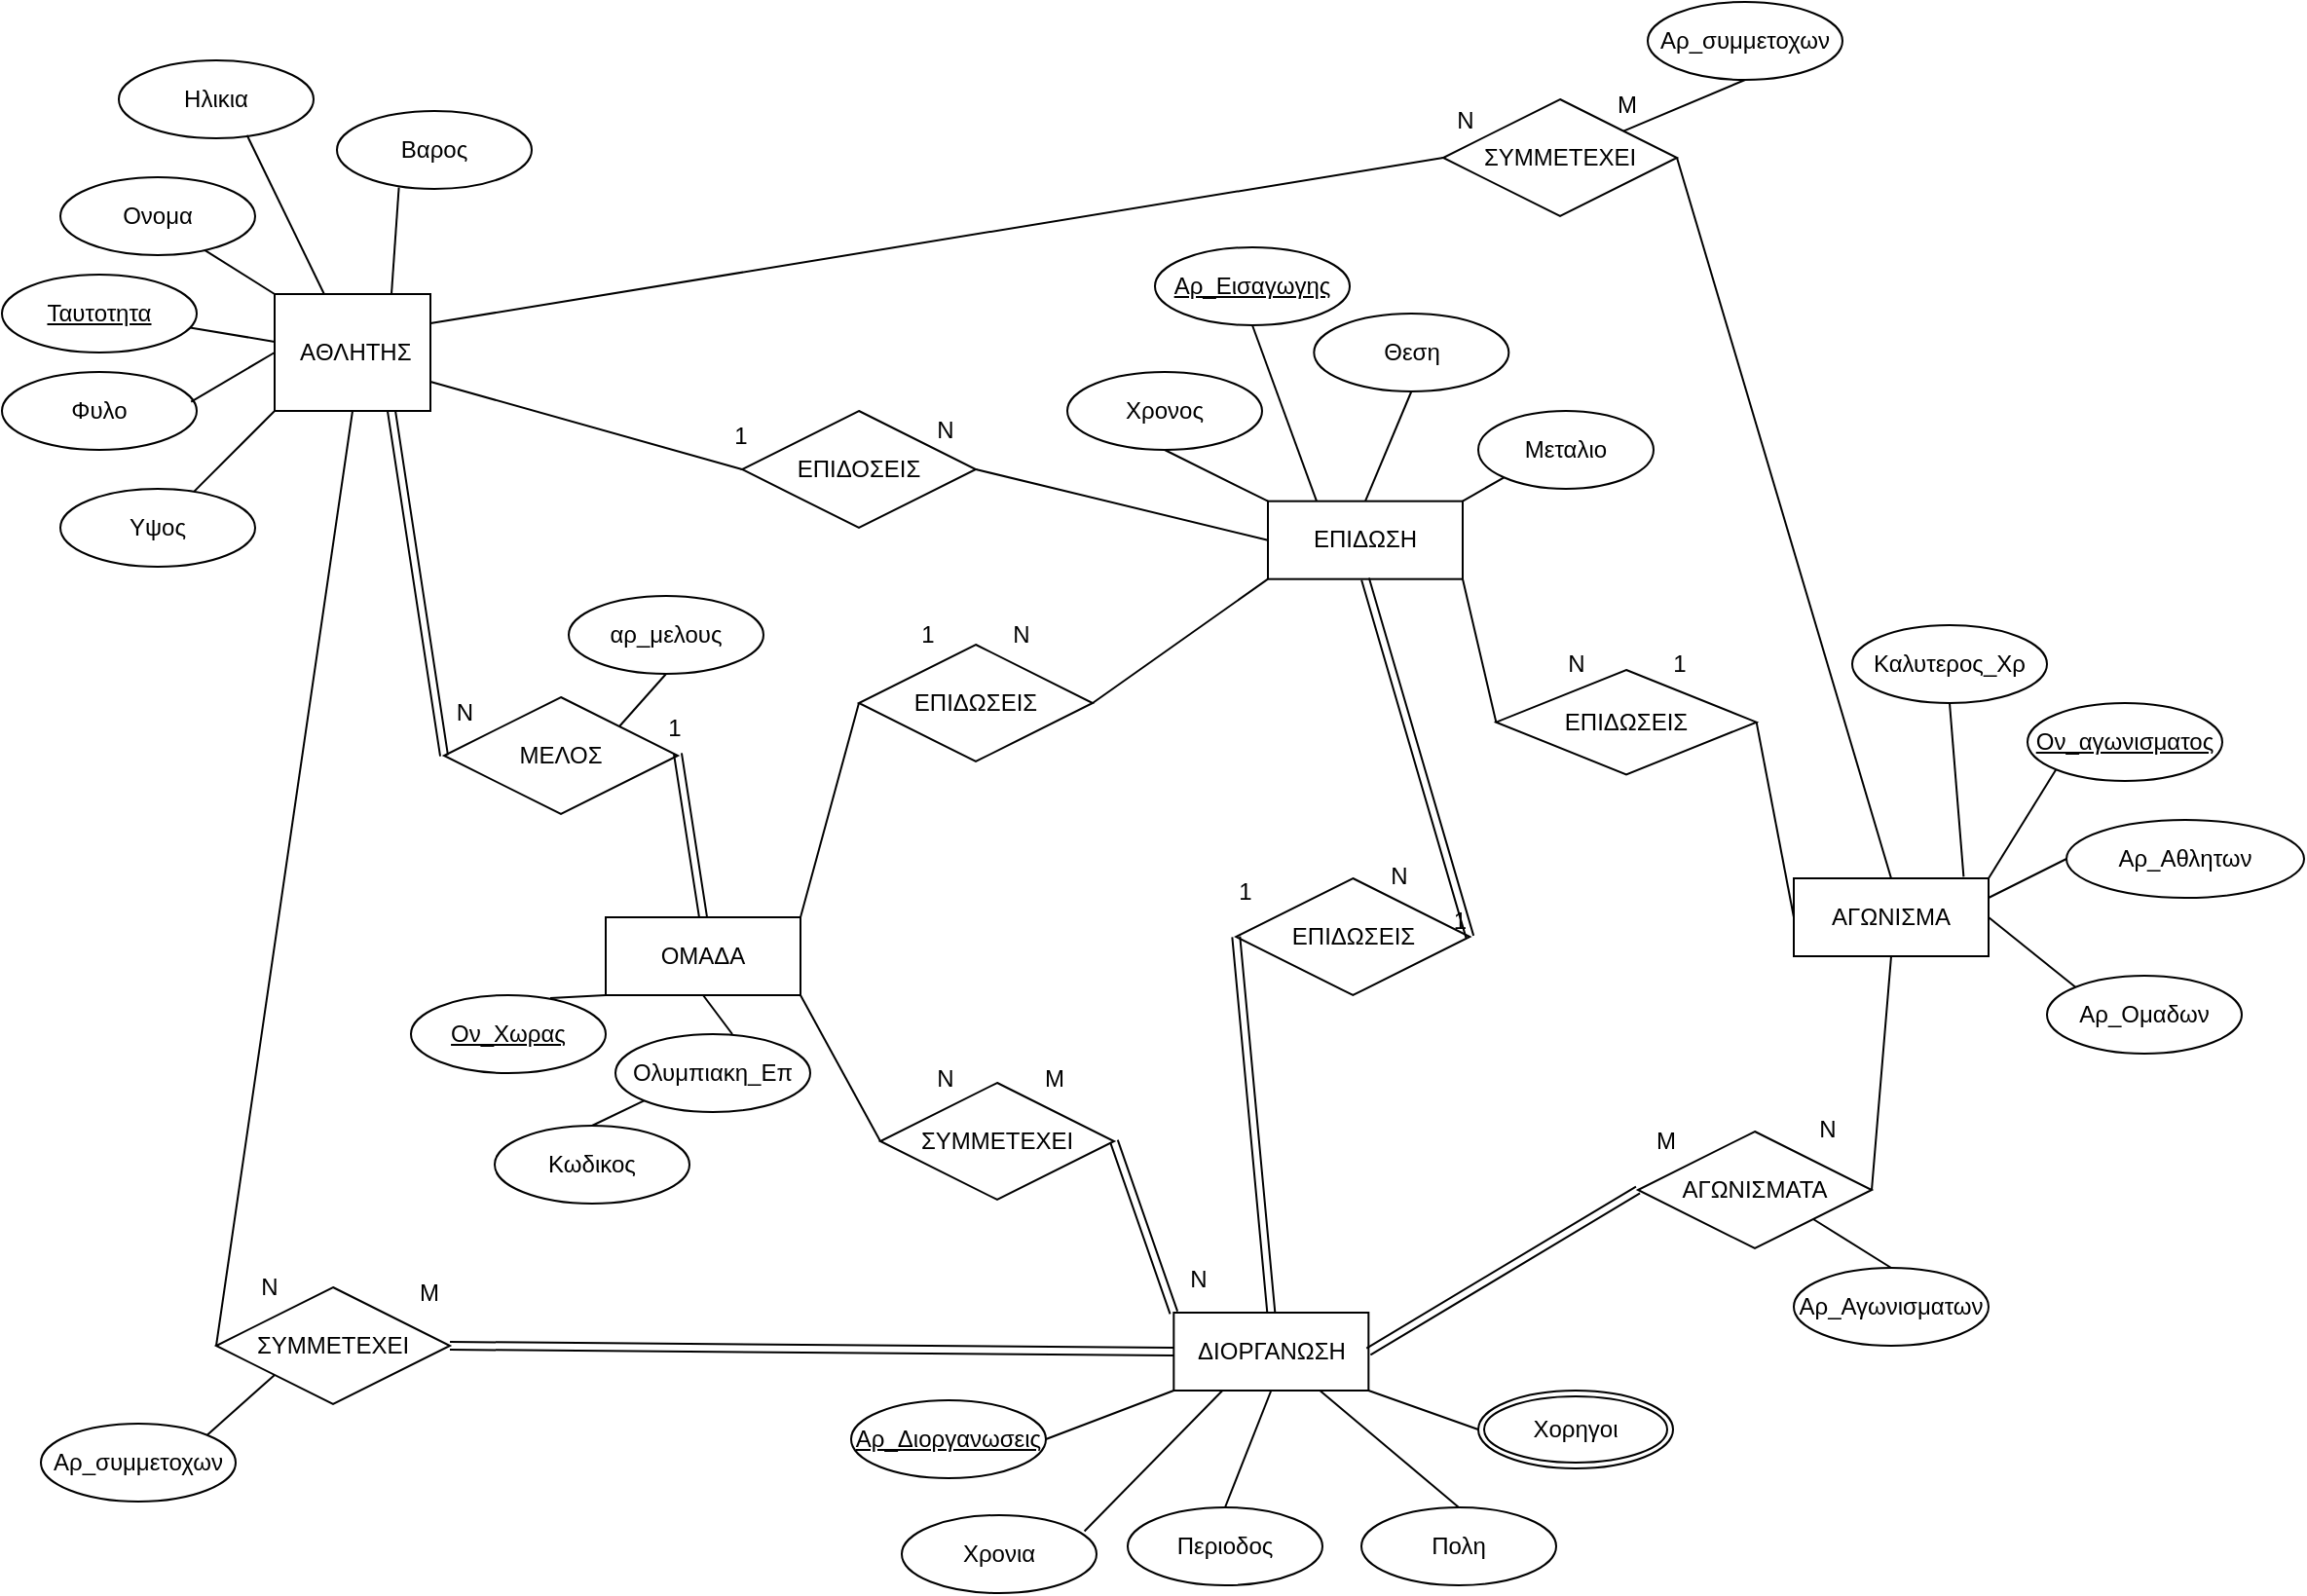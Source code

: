 <mxfile version="24.2.2" type="github">
  <diagram name="Page-1" id="Fgl1zo-gYxCu_BVwuSPd">
    <mxGraphModel dx="1049" dy="1729" grid="0" gridSize="10" guides="1" tooltips="1" connect="1" arrows="1" fold="1" page="0" pageScale="1" pageWidth="850" pageHeight="1100" math="0" shadow="0">
      <root>
        <mxCell id="0" />
        <mxCell id="1" parent="0" />
        <mxCell id="SaBOYFDtfnJBCHH9wNTG-1" value="&amp;nbsp;AΘΛΗΤΗΣ" style="rounded=0;whiteSpace=wrap;html=1;" parent="1" vertex="1">
          <mxGeometry x="150" y="290" width="80" height="60" as="geometry" />
        </mxCell>
        <mxCell id="SaBOYFDtfnJBCHH9wNTG-2" value="Ονομα" style="ellipse;whiteSpace=wrap;html=1;align=center;rotation=0;" parent="1" vertex="1">
          <mxGeometry x="40" y="230" width="100" height="40" as="geometry" />
        </mxCell>
        <mxCell id="SaBOYFDtfnJBCHH9wNTG-3" value="Ηλικια" style="ellipse;whiteSpace=wrap;html=1;align=center;" parent="1" vertex="1">
          <mxGeometry x="70" y="170" width="100" height="40" as="geometry" />
        </mxCell>
        <mxCell id="SaBOYFDtfnJBCHH9wNTG-4" value="" style="endArrow=none;html=1;rounded=0;exitX=0.743;exitY=0.939;exitDx=0;exitDy=0;exitPerimeter=0;entryX=0;entryY=0;entryDx=0;entryDy=0;" parent="1" source="SaBOYFDtfnJBCHH9wNTG-2" target="SaBOYFDtfnJBCHH9wNTG-1" edge="1">
          <mxGeometry relative="1" as="geometry">
            <mxPoint x="110" y="350" as="sourcePoint" />
            <mxPoint x="270" y="350" as="targetPoint" />
          </mxGeometry>
        </mxCell>
        <mxCell id="SaBOYFDtfnJBCHH9wNTG-5" value="" style="endArrow=none;html=1;rounded=0;entryX=0.658;entryY=0.96;entryDx=0;entryDy=0;entryPerimeter=0;" parent="1" source="SaBOYFDtfnJBCHH9wNTG-1" target="SaBOYFDtfnJBCHH9wNTG-3" edge="1">
          <mxGeometry width="50" height="50" relative="1" as="geometry">
            <mxPoint x="170" y="290" as="sourcePoint" />
            <mxPoint x="190" y="220" as="targetPoint" />
          </mxGeometry>
        </mxCell>
        <mxCell id="SaBOYFDtfnJBCHH9wNTG-9" value="Βαρος" style="ellipse;whiteSpace=wrap;html=1;align=center;" parent="1" vertex="1">
          <mxGeometry x="182" y="196" width="100" height="40" as="geometry" />
        </mxCell>
        <mxCell id="SaBOYFDtfnJBCHH9wNTG-10" value="" style="endArrow=none;html=1;rounded=0;exitX=0.75;exitY=0;exitDx=0;exitDy=0;entryX=0.318;entryY=0.981;entryDx=0;entryDy=0;entryPerimeter=0;" parent="1" source="SaBOYFDtfnJBCHH9wNTG-1" target="SaBOYFDtfnJBCHH9wNTG-9" edge="1">
          <mxGeometry width="50" height="50" relative="1" as="geometry">
            <mxPoint x="240" y="280" as="sourcePoint" />
            <mxPoint x="290" y="230" as="targetPoint" />
          </mxGeometry>
        </mxCell>
        <mxCell id="SaBOYFDtfnJBCHH9wNTG-11" value="Ταυτοτητα" style="ellipse;whiteSpace=wrap;html=1;align=center;fontStyle=4;" parent="1" vertex="1">
          <mxGeometry x="10" y="280" width="100" height="40" as="geometry" />
        </mxCell>
        <mxCell id="SaBOYFDtfnJBCHH9wNTG-12" value="" style="endArrow=none;html=1;rounded=0;entryX=0;entryY=0.408;entryDx=0;entryDy=0;entryPerimeter=0;" parent="1" source="SaBOYFDtfnJBCHH9wNTG-11" target="SaBOYFDtfnJBCHH9wNTG-1" edge="1">
          <mxGeometry width="50" height="50" relative="1" as="geometry">
            <mxPoint x="150" y="320" as="sourcePoint" />
            <mxPoint x="200" y="357.24" as="targetPoint" />
          </mxGeometry>
        </mxCell>
        <mxCell id="SaBOYFDtfnJBCHH9wNTG-13" value="Φυλο" style="ellipse;whiteSpace=wrap;html=1;align=center;" parent="1" vertex="1">
          <mxGeometry x="10" y="330" width="100" height="40" as="geometry" />
        </mxCell>
        <mxCell id="SaBOYFDtfnJBCHH9wNTG-14" value="" style="endArrow=none;html=1;rounded=0;exitX=0.971;exitY=0.383;exitDx=0;exitDy=0;exitPerimeter=0;entryX=0;entryY=0.5;entryDx=0;entryDy=0;" parent="1" source="SaBOYFDtfnJBCHH9wNTG-13" target="SaBOYFDtfnJBCHH9wNTG-1" edge="1">
          <mxGeometry width="50" height="50" relative="1" as="geometry">
            <mxPoint x="150" y="320" as="sourcePoint" />
            <mxPoint x="200" y="270" as="targetPoint" />
          </mxGeometry>
        </mxCell>
        <mxCell id="SaBOYFDtfnJBCHH9wNTG-15" value="Υψος" style="ellipse;whiteSpace=wrap;html=1;align=center;" parent="1" vertex="1">
          <mxGeometry x="40" y="390" width="100" height="40" as="geometry" />
        </mxCell>
        <mxCell id="SaBOYFDtfnJBCHH9wNTG-16" value="" style="endArrow=none;html=1;rounded=0;entryX=0;entryY=1;entryDx=0;entryDy=0;" parent="1" source="SaBOYFDtfnJBCHH9wNTG-15" target="SaBOYFDtfnJBCHH9wNTG-1" edge="1">
          <mxGeometry width="50" height="50" relative="1" as="geometry">
            <mxPoint x="171.12" y="385.34" as="sourcePoint" />
            <mxPoint x="200" y="370.0" as="targetPoint" />
          </mxGeometry>
        </mxCell>
        <mxCell id="SaBOYFDtfnJBCHH9wNTG-17" value="ΣΥΜΜΕΤΕΧΕΙ" style="shape=rhombus;perimeter=rhombusPerimeter;whiteSpace=wrap;html=1;align=center;" parent="1" vertex="1">
          <mxGeometry x="120" y="800" width="120" height="60" as="geometry" />
        </mxCell>
        <mxCell id="SaBOYFDtfnJBCHH9wNTG-18" value="ΜΕΛΟΣ" style="shape=rhombus;perimeter=rhombusPerimeter;whiteSpace=wrap;html=1;align=center;" parent="1" vertex="1">
          <mxGeometry x="237" y="497" width="120" height="60" as="geometry" />
        </mxCell>
        <mxCell id="SaBOYFDtfnJBCHH9wNTG-19" value="ΣΥΜΜΕΤΕΧΕΙ" style="shape=rhombus;perimeter=rhombusPerimeter;whiteSpace=wrap;html=1;align=center;" parent="1" vertex="1">
          <mxGeometry x="750" y="190" width="120" height="60" as="geometry" />
        </mxCell>
        <mxCell id="SaBOYFDtfnJBCHH9wNTG-21" value="" style="endArrow=none;html=1;rounded=0;entryX=0.5;entryY=1;entryDx=0;entryDy=0;exitX=0;exitY=0.5;exitDx=0;exitDy=0;" parent="1" source="SaBOYFDtfnJBCHH9wNTG-17" target="SaBOYFDtfnJBCHH9wNTG-1" edge="1">
          <mxGeometry width="50" height="50" relative="1" as="geometry">
            <mxPoint x="230" y="440" as="sourcePoint" />
            <mxPoint x="280" y="390" as="targetPoint" />
          </mxGeometry>
        </mxCell>
        <mxCell id="SaBOYFDtfnJBCHH9wNTG-23" value="ΟΜΑΔΑ" style="whiteSpace=wrap;html=1;align=center;" parent="1" vertex="1">
          <mxGeometry x="320" y="610" width="100" height="40" as="geometry" />
        </mxCell>
        <mxCell id="SaBOYFDtfnJBCHH9wNTG-25" value="&lt;u&gt;Ον_Χωρας&lt;/u&gt;" style="ellipse;whiteSpace=wrap;html=1;align=center;" parent="1" vertex="1">
          <mxGeometry x="220" y="650" width="100" height="40" as="geometry" />
        </mxCell>
        <mxCell id="SaBOYFDtfnJBCHH9wNTG-26" value="" style="endArrow=none;html=1;rounded=0;exitX=0.715;exitY=0.037;exitDx=0;exitDy=0;exitPerimeter=0;entryX=0;entryY=1;entryDx=0;entryDy=0;" parent="1" source="SaBOYFDtfnJBCHH9wNTG-25" target="SaBOYFDtfnJBCHH9wNTG-23" edge="1">
          <mxGeometry width="50" height="50" relative="1" as="geometry">
            <mxPoint x="250" y="700" as="sourcePoint" />
            <mxPoint x="300" y="650" as="targetPoint" />
          </mxGeometry>
        </mxCell>
        <mxCell id="SaBOYFDtfnJBCHH9wNTG-27" value="Ολυμπιακη_Επ" style="ellipse;whiteSpace=wrap;html=1;align=center;" parent="1" vertex="1">
          <mxGeometry x="325" y="670" width="100" height="40" as="geometry" />
        </mxCell>
        <mxCell id="SaBOYFDtfnJBCHH9wNTG-28" value="" style="endArrow=none;html=1;rounded=0;exitX=0.6;exitY=0;exitDx=0;exitDy=0;exitPerimeter=0;entryX=0.5;entryY=1;entryDx=0;entryDy=0;" parent="1" source="SaBOYFDtfnJBCHH9wNTG-27" target="SaBOYFDtfnJBCHH9wNTG-23" edge="1">
          <mxGeometry width="50" height="50" relative="1" as="geometry">
            <mxPoint x="290" y="750" as="sourcePoint" />
            <mxPoint x="300" y="690" as="targetPoint" />
          </mxGeometry>
        </mxCell>
        <mxCell id="SaBOYFDtfnJBCHH9wNTG-31" value="ΔΙΟΡΓΑΝΩΣΗ" style="whiteSpace=wrap;html=1;align=center;" parent="1" vertex="1">
          <mxGeometry x="611.66" y="813" width="100" height="40" as="geometry" />
        </mxCell>
        <mxCell id="SaBOYFDtfnJBCHH9wNTG-32" value="ΣΥΜΜΕΤΕΧΕΙ" style="shape=rhombus;perimeter=rhombusPerimeter;whiteSpace=wrap;html=1;align=center;" parent="1" vertex="1">
          <mxGeometry x="461" y="695" width="120" height="60" as="geometry" />
        </mxCell>
        <mxCell id="SaBOYFDtfnJBCHH9wNTG-33" value="" style="endArrow=none;html=1;rounded=0;exitX=1;exitY=1;exitDx=0;exitDy=0;entryX=0;entryY=0.5;entryDx=0;entryDy=0;" parent="1" source="SaBOYFDtfnJBCHH9wNTG-23" target="SaBOYFDtfnJBCHH9wNTG-32" edge="1">
          <mxGeometry width="50" height="50" relative="1" as="geometry">
            <mxPoint x="320" y="800" as="sourcePoint" />
            <mxPoint x="370" y="750" as="targetPoint" />
          </mxGeometry>
        </mxCell>
        <mxCell id="SaBOYFDtfnJBCHH9wNTG-36" value="Χρονια" style="ellipse;whiteSpace=wrap;html=1;align=center;" parent="1" vertex="1">
          <mxGeometry x="472" y="917" width="100" height="40" as="geometry" />
        </mxCell>
        <mxCell id="SaBOYFDtfnJBCHH9wNTG-38" value="" style="endArrow=none;html=1;rounded=0;exitX=0.938;exitY=0.206;exitDx=0;exitDy=0;exitPerimeter=0;entryX=0.25;entryY=1;entryDx=0;entryDy=0;" parent="1" source="SaBOYFDtfnJBCHH9wNTG-36" target="SaBOYFDtfnJBCHH9wNTG-31" edge="1">
          <mxGeometry width="50" height="50" relative="1" as="geometry">
            <mxPoint x="453" y="713" as="sourcePoint" />
            <mxPoint x="608" y="863" as="targetPoint" />
          </mxGeometry>
        </mxCell>
        <mxCell id="SaBOYFDtfnJBCHH9wNTG-39" value="Πολη" style="ellipse;whiteSpace=wrap;html=1;align=center;" parent="1" vertex="1">
          <mxGeometry x="708" y="913" width="100" height="40" as="geometry" />
        </mxCell>
        <mxCell id="SaBOYFDtfnJBCHH9wNTG-40" value="" style="endArrow=none;html=1;rounded=0;exitX=0.5;exitY=0;exitDx=0;exitDy=0;entryX=0.75;entryY=1;entryDx=0;entryDy=0;" parent="1" source="SaBOYFDtfnJBCHH9wNTG-39" target="SaBOYFDtfnJBCHH9wNTG-31" edge="1">
          <mxGeometry width="50" height="50" relative="1" as="geometry">
            <mxPoint x="453" y="713" as="sourcePoint" />
            <mxPoint x="568" y="773" as="targetPoint" />
          </mxGeometry>
        </mxCell>
        <mxCell id="SaBOYFDtfnJBCHH9wNTG-41" value="Περιοδος" style="ellipse;whiteSpace=wrap;html=1;align=center;" parent="1" vertex="1">
          <mxGeometry x="588" y="913" width="100" height="40" as="geometry" />
        </mxCell>
        <mxCell id="SaBOYFDtfnJBCHH9wNTG-42" value="" style="endArrow=none;html=1;rounded=0;entryX=0.5;entryY=1;entryDx=0;entryDy=0;exitX=0.5;exitY=0;exitDx=0;exitDy=0;" parent="1" source="SaBOYFDtfnJBCHH9wNTG-41" target="SaBOYFDtfnJBCHH9wNTG-31" edge="1">
          <mxGeometry width="50" height="50" relative="1" as="geometry">
            <mxPoint x="493" y="673" as="sourcePoint" />
            <mxPoint x="543" y="623" as="targetPoint" />
          </mxGeometry>
        </mxCell>
        <mxCell id="SaBOYFDtfnJBCHH9wNTG-46" value="ΑΓΩΝΙΣΜΑ" style="whiteSpace=wrap;html=1;align=center;" parent="1" vertex="1">
          <mxGeometry x="930" y="590.0" width="100" height="40" as="geometry" />
        </mxCell>
        <mxCell id="SaBOYFDtfnJBCHH9wNTG-47" value="ΑΓΩΝΙΣΜΑΤΑ" style="shape=rhombus;perimeter=rhombusPerimeter;whiteSpace=wrap;html=1;align=center;" parent="1" vertex="1">
          <mxGeometry x="850" y="720" width="120" height="60" as="geometry" />
        </mxCell>
        <mxCell id="SaBOYFDtfnJBCHH9wNTG-49" value="" style="endArrow=none;html=1;rounded=0;entryX=0.5;entryY=1;entryDx=0;entryDy=0;exitX=1;exitY=0.5;exitDx=0;exitDy=0;" parent="1" source="SaBOYFDtfnJBCHH9wNTG-47" target="SaBOYFDtfnJBCHH9wNTG-46" edge="1">
          <mxGeometry width="50" height="50" relative="1" as="geometry">
            <mxPoint x="660" y="670" as="sourcePoint" />
            <mxPoint x="710" y="620" as="targetPoint" />
          </mxGeometry>
        </mxCell>
        <mxCell id="SaBOYFDtfnJBCHH9wNTG-50" value="" style="endArrow=none;html=1;rounded=0;entryX=1;entryY=0.5;entryDx=0;entryDy=0;exitX=0.5;exitY=0;exitDx=0;exitDy=0;" parent="1" source="SaBOYFDtfnJBCHH9wNTG-46" target="SaBOYFDtfnJBCHH9wNTG-19" edge="1">
          <mxGeometry width="50" height="50" relative="1" as="geometry">
            <mxPoint x="630" y="390" as="sourcePoint" />
            <mxPoint x="680" y="340" as="targetPoint" />
          </mxGeometry>
        </mxCell>
        <mxCell id="SaBOYFDtfnJBCHH9wNTG-51" value="&lt;u&gt;Ον_αγωνισματος&lt;/u&gt;" style="ellipse;whiteSpace=wrap;html=1;align=center;" parent="1" vertex="1">
          <mxGeometry x="1050" y="500" width="100" height="40" as="geometry" />
        </mxCell>
        <mxCell id="SaBOYFDtfnJBCHH9wNTG-52" value="" style="endArrow=none;html=1;rounded=0;exitX=1;exitY=0;exitDx=0;exitDy=0;entryX=0;entryY=1;entryDx=0;entryDy=0;" parent="1" source="SaBOYFDtfnJBCHH9wNTG-46" target="SaBOYFDtfnJBCHH9wNTG-51" edge="1">
          <mxGeometry width="50" height="50" relative="1" as="geometry">
            <mxPoint x="820" y="892.07" as="sourcePoint" />
            <mxPoint x="1050" y="496.34" as="targetPoint" />
          </mxGeometry>
        </mxCell>
        <mxCell id="SaBOYFDtfnJBCHH9wNTG-53" value="" style="endArrow=none;html=1;rounded=0;exitX=0;exitY=1;exitDx=0;exitDy=0;entryX=0.5;entryY=0;entryDx=0;entryDy=0;" parent="1" source="SaBOYFDtfnJBCHH9wNTG-27" target="SaBOYFDtfnJBCHH9wNTG-54" edge="1">
          <mxGeometry width="50" height="50" relative="1" as="geometry">
            <mxPoint x="200" y="830" as="sourcePoint" />
            <mxPoint x="190" y="850" as="targetPoint" />
          </mxGeometry>
        </mxCell>
        <mxCell id="SaBOYFDtfnJBCHH9wNTG-54" value="Κωδικος" style="ellipse;whiteSpace=wrap;html=1;align=center;" parent="1" vertex="1">
          <mxGeometry x="263" y="717" width="100" height="40" as="geometry" />
        </mxCell>
        <mxCell id="SaBOYFDtfnJBCHH9wNTG-59" value="ΕΠΙΔΩΣΗ" style="whiteSpace=wrap;html=1;align=center;" parent="1" vertex="1">
          <mxGeometry x="660" y="396.34" width="100" height="40" as="geometry" />
        </mxCell>
        <mxCell id="SaBOYFDtfnJBCHH9wNTG-60" value="ΕΠΙΔΩΣΕΙΣ" style="shape=rhombus;perimeter=rhombusPerimeter;whiteSpace=wrap;html=1;align=center;rotation=0;" parent="1" vertex="1">
          <mxGeometry x="777.17" y="483.0" width="133.66" height="53.66" as="geometry" />
        </mxCell>
        <mxCell id="SaBOYFDtfnJBCHH9wNTG-61" value="" style="endArrow=none;html=1;rounded=0;entryX=1;entryY=1;entryDx=0;entryDy=0;exitX=0;exitY=0.5;exitDx=0;exitDy=0;" parent="1" source="SaBOYFDtfnJBCHH9wNTG-60" target="SaBOYFDtfnJBCHH9wNTG-59" edge="1">
          <mxGeometry width="50" height="50" relative="1" as="geometry">
            <mxPoint x="745" y="488.17" as="sourcePoint" />
            <mxPoint x="795" y="438.17" as="targetPoint" />
          </mxGeometry>
        </mxCell>
        <mxCell id="SaBOYFDtfnJBCHH9wNTG-62" value="" style="endArrow=none;html=1;rounded=0;entryX=1;entryY=0.5;entryDx=0;entryDy=0;exitX=0;exitY=0.5;exitDx=0;exitDy=0;" parent="1" source="SaBOYFDtfnJBCHH9wNTG-46" target="SaBOYFDtfnJBCHH9wNTG-60" edge="1">
          <mxGeometry width="50" height="50" relative="1" as="geometry">
            <mxPoint x="760" y="380" as="sourcePoint" />
            <mxPoint x="810" y="330" as="targetPoint" />
          </mxGeometry>
        </mxCell>
        <mxCell id="SaBOYFDtfnJBCHH9wNTG-63" value="ΕΠΙΔΟΣΕΙΣ" style="shape=rhombus;perimeter=rhombusPerimeter;whiteSpace=wrap;html=1;align=center;fontStyle=0" parent="1" vertex="1">
          <mxGeometry x="390" y="350" width="120" height="60" as="geometry" />
        </mxCell>
        <mxCell id="SaBOYFDtfnJBCHH9wNTG-65" value="" style="endArrow=none;html=1;rounded=0;entryX=0;entryY=0.5;entryDx=0;entryDy=0;exitX=1;exitY=0.5;exitDx=0;exitDy=0;" parent="1" source="SaBOYFDtfnJBCHH9wNTG-63" target="SaBOYFDtfnJBCHH9wNTG-59" edge="1">
          <mxGeometry width="50" height="50" relative="1" as="geometry">
            <mxPoint x="495" y="528.17" as="sourcePoint" />
            <mxPoint x="545" y="478.17" as="targetPoint" />
          </mxGeometry>
        </mxCell>
        <mxCell id="SaBOYFDtfnJBCHH9wNTG-69" value="Θεση" style="ellipse;whiteSpace=wrap;html=1;align=center;" parent="1" vertex="1">
          <mxGeometry x="683.66" y="300" width="100" height="40" as="geometry" />
        </mxCell>
        <mxCell id="SaBOYFDtfnJBCHH9wNTG-70" value="Χρονος" style="ellipse;whiteSpace=wrap;html=1;align=center;" parent="1" vertex="1">
          <mxGeometry x="557" y="330" width="100" height="40" as="geometry" />
        </mxCell>
        <mxCell id="SaBOYFDtfnJBCHH9wNTG-71" value="Μεταλιο" style="ellipse;whiteSpace=wrap;html=1;align=center;" parent="1" vertex="1">
          <mxGeometry x="768" y="350" width="90" height="40" as="geometry" />
        </mxCell>
        <mxCell id="SaBOYFDtfnJBCHH9wNTG-73" value="ΕΠΙΔΩΣΕΙΣ" style="shape=rhombus;perimeter=rhombusPerimeter;whiteSpace=wrap;html=1;align=center;" parent="1" vertex="1">
          <mxGeometry x="643.66" y="590" width="120" height="60" as="geometry" />
        </mxCell>
        <mxCell id="SaBOYFDtfnJBCHH9wNTG-76" value="" style="endArrow=none;html=1;rounded=0;entryX=0.5;entryY=1;entryDx=0;entryDy=0;exitX=0;exitY=0;exitDx=0;exitDy=0;" parent="1" source="SaBOYFDtfnJBCHH9wNTG-59" target="SaBOYFDtfnJBCHH9wNTG-70" edge="1">
          <mxGeometry width="50" height="50" relative="1" as="geometry">
            <mxPoint x="620" y="470" as="sourcePoint" />
            <mxPoint x="650" y="380" as="targetPoint" />
          </mxGeometry>
        </mxCell>
        <mxCell id="SaBOYFDtfnJBCHH9wNTG-77" value="" style="endArrow=none;html=1;rounded=0;entryX=0.5;entryY=1;entryDx=0;entryDy=0;exitX=0.5;exitY=0;exitDx=0;exitDy=0;" parent="1" source="SaBOYFDtfnJBCHH9wNTG-59" target="SaBOYFDtfnJBCHH9wNTG-69" edge="1">
          <mxGeometry width="50" height="50" relative="1" as="geometry">
            <mxPoint x="620" y="470" as="sourcePoint" />
            <mxPoint x="670" y="420" as="targetPoint" />
          </mxGeometry>
        </mxCell>
        <mxCell id="SaBOYFDtfnJBCHH9wNTG-78" value="" style="endArrow=none;html=1;rounded=0;entryX=0;entryY=1;entryDx=0;entryDy=0;exitX=1;exitY=0;exitDx=0;exitDy=0;" parent="1" source="SaBOYFDtfnJBCHH9wNTG-59" target="SaBOYFDtfnJBCHH9wNTG-71" edge="1">
          <mxGeometry width="50" height="50" relative="1" as="geometry">
            <mxPoint x="620" y="470" as="sourcePoint" />
            <mxPoint x="670" y="420" as="targetPoint" />
          </mxGeometry>
        </mxCell>
        <mxCell id="SaBOYFDtfnJBCHH9wNTG-81" value="Αρ_Αθλητων" style="ellipse;whiteSpace=wrap;html=1;align=center;" parent="1" vertex="1">
          <mxGeometry x="1070" y="560" width="122" height="40" as="geometry" />
        </mxCell>
        <mxCell id="SaBOYFDtfnJBCHH9wNTG-82" value="Αρ_Ομαδων" style="ellipse;whiteSpace=wrap;html=1;align=center;" parent="1" vertex="1">
          <mxGeometry x="1060" y="640" width="100" height="40" as="geometry" />
        </mxCell>
        <mxCell id="SaBOYFDtfnJBCHH9wNTG-83" value="" style="endArrow=none;html=1;rounded=0;entryX=0;entryY=0;entryDx=0;entryDy=0;exitX=1;exitY=0.5;exitDx=0;exitDy=0;" parent="1" source="SaBOYFDtfnJBCHH9wNTG-46" target="SaBOYFDtfnJBCHH9wNTG-82" edge="1">
          <mxGeometry width="50" height="50" relative="1" as="geometry">
            <mxPoint x="670" y="640" as="sourcePoint" />
            <mxPoint x="720" y="590" as="targetPoint" />
          </mxGeometry>
        </mxCell>
        <mxCell id="SaBOYFDtfnJBCHH9wNTG-84" value="" style="endArrow=none;html=1;rounded=0;entryX=0;entryY=0.5;entryDx=0;entryDy=0;exitX=1;exitY=0.25;exitDx=0;exitDy=0;" parent="1" source="SaBOYFDtfnJBCHH9wNTG-46" target="SaBOYFDtfnJBCHH9wNTG-81" edge="1">
          <mxGeometry width="50" height="50" relative="1" as="geometry">
            <mxPoint x="670" y="640" as="sourcePoint" />
            <mxPoint x="720" y="590" as="targetPoint" />
          </mxGeometry>
        </mxCell>
        <mxCell id="SaBOYFDtfnJBCHH9wNTG-88" value="ΕΠΙΔΩΣΕΙΣ" style="shape=rhombus;perimeter=rhombusPerimeter;whiteSpace=wrap;html=1;align=center;" parent="1" vertex="1">
          <mxGeometry x="450" y="470" width="120" height="60" as="geometry" />
        </mxCell>
        <mxCell id="SaBOYFDtfnJBCHH9wNTG-89" value="" style="endArrow=none;html=1;rounded=0;entryX=0;entryY=0.5;entryDx=0;entryDy=0;exitX=1;exitY=0;exitDx=0;exitDy=0;" parent="1" source="SaBOYFDtfnJBCHH9wNTG-23" target="SaBOYFDtfnJBCHH9wNTG-88" edge="1">
          <mxGeometry width="50" height="50" relative="1" as="geometry">
            <mxPoint x="400" y="600" as="sourcePoint" />
            <mxPoint x="450" y="550" as="targetPoint" />
          </mxGeometry>
        </mxCell>
        <mxCell id="SaBOYFDtfnJBCHH9wNTG-90" value="" style="endArrow=none;html=1;rounded=0;entryX=0;entryY=1;entryDx=0;entryDy=0;exitX=1;exitY=0.5;exitDx=0;exitDy=0;" parent="1" source="SaBOYFDtfnJBCHH9wNTG-88" target="SaBOYFDtfnJBCHH9wNTG-59" edge="1">
          <mxGeometry width="50" height="50" relative="1" as="geometry">
            <mxPoint x="400" y="600" as="sourcePoint" />
            <mxPoint x="450" y="550" as="targetPoint" />
          </mxGeometry>
        </mxCell>
        <mxCell id="SaBOYFDtfnJBCHH9wNTG-95" value="Καλυτερος_Χρ" style="ellipse;whiteSpace=wrap;html=1;align=center;" parent="1" vertex="1">
          <mxGeometry x="960" y="460" width="100" height="40" as="geometry" />
        </mxCell>
        <mxCell id="SaBOYFDtfnJBCHH9wNTG-96" value="" style="endArrow=none;html=1;rounded=0;exitX=0.872;exitY=-0.02;exitDx=0;exitDy=0;exitPerimeter=0;entryX=0.5;entryY=1;entryDx=0;entryDy=0;" parent="1" source="SaBOYFDtfnJBCHH9wNTG-46" target="SaBOYFDtfnJBCHH9wNTG-95" edge="1">
          <mxGeometry width="50" height="50" relative="1" as="geometry">
            <mxPoint x="960" y="570" as="sourcePoint" />
            <mxPoint x="1040" y="500" as="targetPoint" />
          </mxGeometry>
        </mxCell>
        <mxCell id="SaBOYFDtfnJBCHH9wNTG-98" value="Χορηγοι" style="ellipse;shape=doubleEllipse;margin=3;whiteSpace=wrap;html=1;align=center;" parent="1" vertex="1">
          <mxGeometry x="768" y="853" width="100" height="40" as="geometry" />
        </mxCell>
        <mxCell id="SaBOYFDtfnJBCHH9wNTG-99" value="" style="endArrow=none;html=1;rounded=0;entryX=0;entryY=0.5;entryDx=0;entryDy=0;exitX=1;exitY=1;exitDx=0;exitDy=0;" parent="1" source="SaBOYFDtfnJBCHH9wNTG-31" target="SaBOYFDtfnJBCHH9wNTG-98" edge="1">
          <mxGeometry width="50" height="50" relative="1" as="geometry">
            <mxPoint x="648" y="823" as="sourcePoint" />
            <mxPoint x="698" y="773" as="targetPoint" />
          </mxGeometry>
        </mxCell>
        <mxCell id="SaBOYFDtfnJBCHH9wNTG-103" value="" style="endArrow=none;html=1;rounded=0;exitX=1;exitY=0;exitDx=0;exitDy=0;entryX=0.5;entryY=1;entryDx=0;entryDy=0;" parent="1" source="SaBOYFDtfnJBCHH9wNTG-18" target="SaBOYFDtfnJBCHH9wNTG-105" edge="1">
          <mxGeometry width="50" height="50" relative="1" as="geometry">
            <mxPoint x="325" y="505" as="sourcePoint" />
            <mxPoint x="350" y="490" as="targetPoint" />
          </mxGeometry>
        </mxCell>
        <mxCell id="SaBOYFDtfnJBCHH9wNTG-105" value="αρ_μελους" style="ellipse;whiteSpace=wrap;html=1;align=center;" parent="1" vertex="1">
          <mxGeometry x="301" y="445.0" width="100" height="40" as="geometry" />
        </mxCell>
        <mxCell id="SaBOYFDtfnJBCHH9wNTG-107" value="Αρ_συμμετοχων" style="ellipse;whiteSpace=wrap;html=1;align=center;" parent="1" vertex="1">
          <mxGeometry x="30" y="870" width="100" height="40" as="geometry" />
        </mxCell>
        <mxCell id="SaBOYFDtfnJBCHH9wNTG-108" value="" style="endArrow=none;html=1;rounded=0;entryX=0;entryY=1;entryDx=0;entryDy=0;exitX=1;exitY=0;exitDx=0;exitDy=0;" parent="1" source="SaBOYFDtfnJBCHH9wNTG-107" target="SaBOYFDtfnJBCHH9wNTG-17" edge="1">
          <mxGeometry width="50" height="50" relative="1" as="geometry">
            <mxPoint x="100" y="910" as="sourcePoint" />
            <mxPoint x="150" y="860" as="targetPoint" />
          </mxGeometry>
        </mxCell>
        <mxCell id="SaBOYFDtfnJBCHH9wNTG-109" value="Αρ_Αγωνισματων" style="ellipse;whiteSpace=wrap;html=1;align=center;" parent="1" vertex="1">
          <mxGeometry x="930" y="790" width="100" height="40" as="geometry" />
        </mxCell>
        <mxCell id="SaBOYFDtfnJBCHH9wNTG-110" value="" style="endArrow=none;html=1;rounded=0;entryX=1;entryY=1;entryDx=0;entryDy=0;exitX=0.5;exitY=0;exitDx=0;exitDy=0;" parent="1" source="SaBOYFDtfnJBCHH9wNTG-109" target="SaBOYFDtfnJBCHH9wNTG-47" edge="1">
          <mxGeometry width="50" height="50" relative="1" as="geometry">
            <mxPoint x="870" y="820" as="sourcePoint" />
            <mxPoint x="920" y="770" as="targetPoint" />
          </mxGeometry>
        </mxCell>
        <mxCell id="SaBOYFDtfnJBCHH9wNTG-111" value="Αρ_συμμετοχων" style="ellipse;whiteSpace=wrap;html=1;align=center;" parent="1" vertex="1">
          <mxGeometry x="855.0" y="140" width="100" height="40" as="geometry" />
        </mxCell>
        <mxCell id="SaBOYFDtfnJBCHH9wNTG-113" value="" style="endArrow=none;html=1;rounded=0;entryX=0.5;entryY=1;entryDx=0;entryDy=0;" parent="1" source="SaBOYFDtfnJBCHH9wNTG-19" target="SaBOYFDtfnJBCHH9wNTG-111" edge="1">
          <mxGeometry width="50" height="50" relative="1" as="geometry">
            <mxPoint x="620" y="220" as="sourcePoint" />
            <mxPoint x="670" y="170" as="targetPoint" />
          </mxGeometry>
        </mxCell>
        <mxCell id="BIJytkbimMIV494mVcYu-1" value="1" style="text;html=1;align=center;verticalAlign=middle;resizable=0;points=[];autosize=1;strokeColor=none;fillColor=none;" vertex="1" parent="1">
          <mxGeometry x="376" y="350" width="25" height="26" as="geometry" />
        </mxCell>
        <mxCell id="BIJytkbimMIV494mVcYu-2" value="N" style="text;html=1;align=center;verticalAlign=middle;resizable=0;points=[];autosize=1;strokeColor=none;fillColor=none;" vertex="1" parent="1">
          <mxGeometry x="480" y="347" width="27" height="26" as="geometry" />
        </mxCell>
        <mxCell id="BIJytkbimMIV494mVcYu-3" value="1" style="text;html=1;align=center;verticalAlign=middle;resizable=0;points=[];autosize=1;strokeColor=none;fillColor=none;" vertex="1" parent="1">
          <mxGeometry x="472" y="452" width="25" height="26" as="geometry" />
        </mxCell>
        <mxCell id="BIJytkbimMIV494mVcYu-4" value="N" style="text;html=1;align=center;verticalAlign=middle;resizable=0;points=[];autosize=1;strokeColor=none;fillColor=none;" vertex="1" parent="1">
          <mxGeometry x="519" y="452" width="27" height="26" as="geometry" />
        </mxCell>
        <mxCell id="BIJytkbimMIV494mVcYu-6" value="1" style="text;html=1;align=center;verticalAlign=middle;resizable=0;points=[];autosize=1;strokeColor=none;fillColor=none;" vertex="1" parent="1">
          <mxGeometry x="342" y="500.0" width="25" height="26" as="geometry" />
        </mxCell>
        <mxCell id="BIJytkbimMIV494mVcYu-7" value="N" style="text;html=1;align=center;verticalAlign=middle;resizable=0;points=[];autosize=1;strokeColor=none;fillColor=none;" vertex="1" parent="1">
          <mxGeometry x="480" y="680" width="27" height="26" as="geometry" />
        </mxCell>
        <mxCell id="BIJytkbimMIV494mVcYu-8" value="M" style="text;html=1;align=center;verticalAlign=middle;resizable=0;points=[];autosize=1;strokeColor=none;fillColor=none;" vertex="1" parent="1">
          <mxGeometry x="536" y="680" width="28" height="26" as="geometry" />
        </mxCell>
        <mxCell id="BIJytkbimMIV494mVcYu-9" value="N" style="text;html=1;align=center;verticalAlign=middle;resizable=0;points=[];autosize=1;strokeColor=none;fillColor=none;" vertex="1" parent="1">
          <mxGeometry x="133" y="787" width="27" height="26" as="geometry" />
        </mxCell>
        <mxCell id="BIJytkbimMIV494mVcYu-11" value="M" style="text;html=1;align=center;verticalAlign=middle;resizable=0;points=[];autosize=1;strokeColor=none;fillColor=none;" vertex="1" parent="1">
          <mxGeometry x="215" y="790" width="28" height="26" as="geometry" />
        </mxCell>
        <mxCell id="BIJytkbimMIV494mVcYu-12" value="1" style="text;html=1;align=center;verticalAlign=middle;resizable=0;points=[];autosize=1;strokeColor=none;fillColor=none;" vertex="1" parent="1">
          <mxGeometry x="635" y="584" width="25" height="26" as="geometry" />
        </mxCell>
        <mxCell id="BIJytkbimMIV494mVcYu-13" value="N" style="text;html=1;align=center;verticalAlign=middle;resizable=0;points=[];autosize=1;strokeColor=none;fillColor=none;" vertex="1" parent="1">
          <mxGeometry x="713" y="576" width="27" height="26" as="geometry" />
        </mxCell>
        <mxCell id="BIJytkbimMIV494mVcYu-14" value="1" style="text;html=1;align=center;verticalAlign=middle;resizable=0;points=[];autosize=1;strokeColor=none;fillColor=none;" vertex="1" parent="1">
          <mxGeometry x="858" y="467" width="25" height="26" as="geometry" />
        </mxCell>
        <mxCell id="BIJytkbimMIV494mVcYu-15" value="N" style="text;html=1;align=center;verticalAlign=middle;resizable=0;points=[];autosize=1;strokeColor=none;fillColor=none;" vertex="1" parent="1">
          <mxGeometry x="804.5" y="467" width="27" height="26" as="geometry" />
        </mxCell>
        <mxCell id="BIJytkbimMIV494mVcYu-16" value="N" style="text;html=1;align=center;verticalAlign=middle;resizable=0;points=[];autosize=1;strokeColor=none;fillColor=none;" vertex="1" parent="1">
          <mxGeometry x="747" y="188" width="27" height="26" as="geometry" />
        </mxCell>
        <mxCell id="BIJytkbimMIV494mVcYu-17" value="M" style="text;html=1;align=center;verticalAlign=middle;resizable=0;points=[];autosize=1;strokeColor=none;fillColor=none;" vertex="1" parent="1">
          <mxGeometry x="830" y="180" width="28" height="26" as="geometry" />
        </mxCell>
        <mxCell id="BIJytkbimMIV494mVcYu-18" value="Μ" style="text;html=1;align=center;verticalAlign=middle;resizable=0;points=[];autosize=1;strokeColor=none;fillColor=none;" vertex="1" parent="1">
          <mxGeometry x="850" y="712" width="28" height="26" as="geometry" />
        </mxCell>
        <mxCell id="BIJytkbimMIV494mVcYu-19" value="N" style="text;html=1;align=center;verticalAlign=middle;resizable=0;points=[];autosize=1;strokeColor=none;fillColor=none;" vertex="1" parent="1">
          <mxGeometry x="933" y="706" width="27" height="26" as="geometry" />
        </mxCell>
        <mxCell id="BIJytkbimMIV494mVcYu-21" value="Αρ_Διοργανωσεις" style="ellipse;whiteSpace=wrap;html=1;align=center;fontStyle=4;" vertex="1" parent="1">
          <mxGeometry x="446" y="858" width="100" height="40" as="geometry" />
        </mxCell>
        <mxCell id="BIJytkbimMIV494mVcYu-22" value="" style="endArrow=none;html=1;rounded=0;entryX=0;entryY=1;entryDx=0;entryDy=0;exitX=1;exitY=0.5;exitDx=0;exitDy=0;" edge="1" parent="1" source="BIJytkbimMIV494mVcYu-21" target="SaBOYFDtfnJBCHH9wNTG-31">
          <mxGeometry width="50" height="50" relative="1" as="geometry">
            <mxPoint x="639" y="800" as="sourcePoint" />
            <mxPoint x="689" y="750" as="targetPoint" />
          </mxGeometry>
        </mxCell>
        <mxCell id="BIJytkbimMIV494mVcYu-24" value="Αρ_Εισαγωγης" style="ellipse;whiteSpace=wrap;html=1;align=center;fontStyle=4;" vertex="1" parent="1">
          <mxGeometry x="602" y="266" width="100" height="40" as="geometry" />
        </mxCell>
        <mxCell id="BIJytkbimMIV494mVcYu-25" value="" style="endArrow=none;html=1;rounded=0;entryX=0.5;entryY=1;entryDx=0;entryDy=0;exitX=0.25;exitY=0;exitDx=0;exitDy=0;" edge="1" parent="1" source="SaBOYFDtfnJBCHH9wNTG-59" target="BIJytkbimMIV494mVcYu-24">
          <mxGeometry width="50" height="50" relative="1" as="geometry">
            <mxPoint x="656" y="388" as="sourcePoint" />
            <mxPoint x="706" y="338" as="targetPoint" />
          </mxGeometry>
        </mxCell>
        <mxCell id="BIJytkbimMIV494mVcYu-26" value="" style="shape=link;html=1;rounded=0;exitX=0.75;exitY=1;exitDx=0;exitDy=0;entryX=0;entryY=0.5;entryDx=0;entryDy=0;" edge="1" parent="1" source="SaBOYFDtfnJBCHH9wNTG-1" target="SaBOYFDtfnJBCHH9wNTG-18">
          <mxGeometry relative="1" as="geometry">
            <mxPoint x="278" y="409" as="sourcePoint" />
            <mxPoint x="438" y="409" as="targetPoint" />
          </mxGeometry>
        </mxCell>
        <mxCell id="BIJytkbimMIV494mVcYu-27" value="N" style="resizable=0;html=1;whiteSpace=wrap;align=right;verticalAlign=bottom;" connectable="0" vertex="1" parent="BIJytkbimMIV494mVcYu-26">
          <mxGeometry x="1" relative="1" as="geometry">
            <mxPoint x="17" y="-13" as="offset" />
          </mxGeometry>
        </mxCell>
        <mxCell id="BIJytkbimMIV494mVcYu-35" value="" style="shape=link;html=1;rounded=0;exitX=0.5;exitY=0;exitDx=0;exitDy=0;entryX=0.6;entryY=1;entryDx=0;entryDy=0;entryPerimeter=0;" edge="1" parent="1" source="SaBOYFDtfnJBCHH9wNTG-23" target="BIJytkbimMIV494mVcYu-6">
          <mxGeometry relative="1" as="geometry">
            <mxPoint x="396" y="572" as="sourcePoint" />
            <mxPoint x="463" y="534" as="targetPoint" />
          </mxGeometry>
        </mxCell>
        <mxCell id="BIJytkbimMIV494mVcYu-36" value="" style="resizable=0;html=1;whiteSpace=wrap;align=right;verticalAlign=bottom;" connectable="0" vertex="1" parent="BIJytkbimMIV494mVcYu-35">
          <mxGeometry x="1" relative="1" as="geometry" />
        </mxCell>
        <mxCell id="BIJytkbimMIV494mVcYu-38" value="" style="shape=link;html=1;rounded=0;entryX=0;entryY=0.5;entryDx=0;entryDy=0;exitX=1;exitY=0.5;exitDx=0;exitDy=0;" edge="1" parent="1" source="SaBOYFDtfnJBCHH9wNTG-17" target="SaBOYFDtfnJBCHH9wNTG-31">
          <mxGeometry relative="1" as="geometry">
            <mxPoint x="290" y="692" as="sourcePoint" />
            <mxPoint x="450" y="692" as="targetPoint" />
          </mxGeometry>
        </mxCell>
        <mxCell id="BIJytkbimMIV494mVcYu-40" value="" style="shape=link;html=1;rounded=0;entryX=0;entryY=0;entryDx=0;entryDy=0;exitX=1;exitY=0.5;exitDx=0;exitDy=0;" edge="1" parent="1" source="SaBOYFDtfnJBCHH9wNTG-32" target="SaBOYFDtfnJBCHH9wNTG-31">
          <mxGeometry relative="1" as="geometry">
            <mxPoint x="442" y="644" as="sourcePoint" />
            <mxPoint x="602" y="644" as="targetPoint" />
          </mxGeometry>
        </mxCell>
        <mxCell id="BIJytkbimMIV494mVcYu-43" value="" style="shape=link;html=1;rounded=0;exitX=0.5;exitY=0;exitDx=0;exitDy=0;entryX=0;entryY=0.5;entryDx=0;entryDy=0;" edge="1" parent="1" source="SaBOYFDtfnJBCHH9wNTG-31" target="SaBOYFDtfnJBCHH9wNTG-73">
          <mxGeometry relative="1" as="geometry">
            <mxPoint x="664" y="648" as="sourcePoint" />
            <mxPoint x="824" y="648" as="targetPoint" />
          </mxGeometry>
        </mxCell>
        <mxCell id="BIJytkbimMIV494mVcYu-44" value="" style="resizable=0;html=1;whiteSpace=wrap;align=right;verticalAlign=bottom;" connectable="0" vertex="1" parent="BIJytkbimMIV494mVcYu-43">
          <mxGeometry x="1" relative="1" as="geometry" />
        </mxCell>
        <mxCell id="BIJytkbimMIV494mVcYu-46" value="" style="shape=link;html=1;rounded=0;exitX=0.5;exitY=1;exitDx=0;exitDy=0;entryX=1;entryY=0.5;entryDx=0;entryDy=0;" edge="1" parent="1" source="SaBOYFDtfnJBCHH9wNTG-59" target="SaBOYFDtfnJBCHH9wNTG-73">
          <mxGeometry relative="1" as="geometry">
            <mxPoint x="664" y="648" as="sourcePoint" />
            <mxPoint x="824" y="648" as="targetPoint" />
          </mxGeometry>
        </mxCell>
        <mxCell id="BIJytkbimMIV494mVcYu-47" value="1" style="resizable=0;html=1;whiteSpace=wrap;align=right;verticalAlign=bottom;" connectable="0" vertex="1" parent="BIJytkbimMIV494mVcYu-46">
          <mxGeometry x="1" relative="1" as="geometry" />
        </mxCell>
        <mxCell id="BIJytkbimMIV494mVcYu-49" value="Ν" style="text;html=1;align=center;verticalAlign=middle;resizable=0;points=[];autosize=1;strokeColor=none;fillColor=none;" vertex="1" parent="1">
          <mxGeometry x="610" y="783" width="27" height="26" as="geometry" />
        </mxCell>
        <mxCell id="BIJytkbimMIV494mVcYu-50" value="" style="shape=link;html=1;rounded=0;exitX=1;exitY=0.5;exitDx=0;exitDy=0;entryX=0;entryY=0.5;entryDx=0;entryDy=0;" edge="1" parent="1" source="SaBOYFDtfnJBCHH9wNTG-31" target="SaBOYFDtfnJBCHH9wNTG-47">
          <mxGeometry relative="1" as="geometry">
            <mxPoint x="756" y="747" as="sourcePoint" />
            <mxPoint x="916" y="747" as="targetPoint" />
          </mxGeometry>
        </mxCell>
        <mxCell id="BIJytkbimMIV494mVcYu-54" value="" style="endArrow=none;html=1;rounded=0;exitX=1;exitY=0.25;exitDx=0;exitDy=0;entryX=0;entryY=0.5;entryDx=0;entryDy=0;" edge="1" parent="1" source="SaBOYFDtfnJBCHH9wNTG-1" target="SaBOYFDtfnJBCHH9wNTG-19">
          <mxGeometry relative="1" as="geometry">
            <mxPoint x="321" y="511" as="sourcePoint" />
            <mxPoint x="481" y="511" as="targetPoint" />
          </mxGeometry>
        </mxCell>
        <mxCell id="BIJytkbimMIV494mVcYu-55" value="" style="endArrow=none;html=1;rounded=0;entryX=1;entryY=0.75;entryDx=0;entryDy=0;exitX=0;exitY=0.5;exitDx=0;exitDy=0;" edge="1" parent="1" source="SaBOYFDtfnJBCHH9wNTG-63" target="SaBOYFDtfnJBCHH9wNTG-1">
          <mxGeometry width="50" height="50" relative="1" as="geometry">
            <mxPoint x="468" y="685" as="sourcePoint" />
            <mxPoint x="518" y="635" as="targetPoint" />
          </mxGeometry>
        </mxCell>
      </root>
    </mxGraphModel>
  </diagram>
</mxfile>
